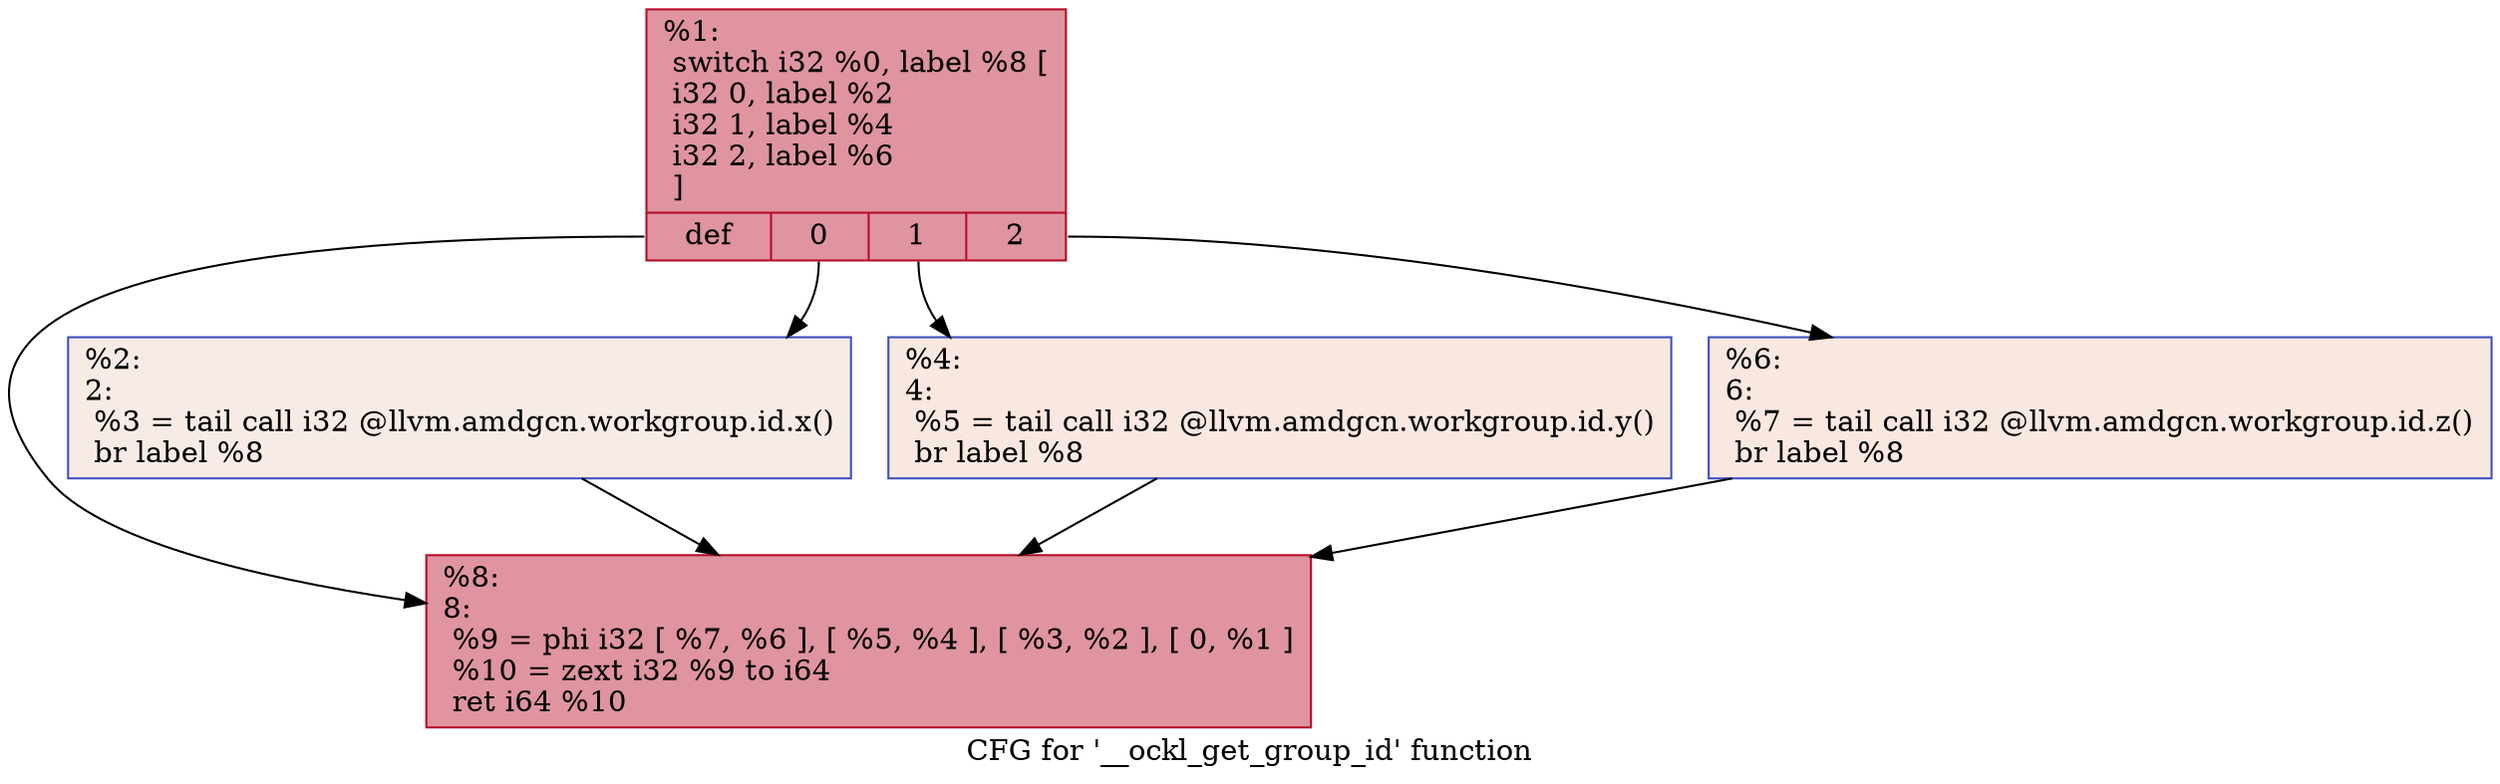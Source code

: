 digraph "CFG for '__ockl_get_group_id' function" {
	label="CFG for '__ockl_get_group_id' function";

	Node0x563aa6ba5a60 [shape=record,color="#b70d28ff", style=filled, fillcolor="#b70d2870",label="{%1:\l  switch i32 %0, label %8 [\l    i32 0, label %2\l    i32 1, label %4\l    i32 2, label %6\l  ]\l|{<s0>def|<s1>0|<s2>1|<s3>2}}"];
	Node0x563aa6ba5a60:s0 -> Node0x563aa6ba5ab0;
	Node0x563aa6ba5a60:s1 -> Node0x563aa6ba5b00;
	Node0x563aa6ba5a60:s2 -> Node0x563aa6ba5b50;
	Node0x563aa6ba5a60:s3 -> Node0x563aa6ba5be0;
	Node0x563aa6ba5b00 [shape=record,color="#3d50c3ff", style=filled, fillcolor="#ecd3c570",label="{%2:\l2:                                                \l  %3 = tail call i32 @llvm.amdgcn.workgroup.id.x()\l  br label %8\l}"];
	Node0x563aa6ba5b00 -> Node0x563aa6ba5ab0;
	Node0x563aa6ba5b50 [shape=record,color="#3d50c3ff", style=filled, fillcolor="#f1ccb870",label="{%4:\l4:                                                \l  %5 = tail call i32 @llvm.amdgcn.workgroup.id.y()\l  br label %8\l}"];
	Node0x563aa6ba5b50 -> Node0x563aa6ba5ab0;
	Node0x563aa6ba5be0 [shape=record,color="#3d50c3ff", style=filled, fillcolor="#f1ccb870",label="{%6:\l6:                                                \l  %7 = tail call i32 @llvm.amdgcn.workgroup.id.z()\l  br label %8\l}"];
	Node0x563aa6ba5be0 -> Node0x563aa6ba5ab0;
	Node0x563aa6ba5ab0 [shape=record,color="#b70d28ff", style=filled, fillcolor="#b70d2870",label="{%8:\l8:                                                \l  %9 = phi i32 [ %7, %6 ], [ %5, %4 ], [ %3, %2 ], [ 0, %1 ]\l  %10 = zext i32 %9 to i64\l  ret i64 %10\l}"];
}
